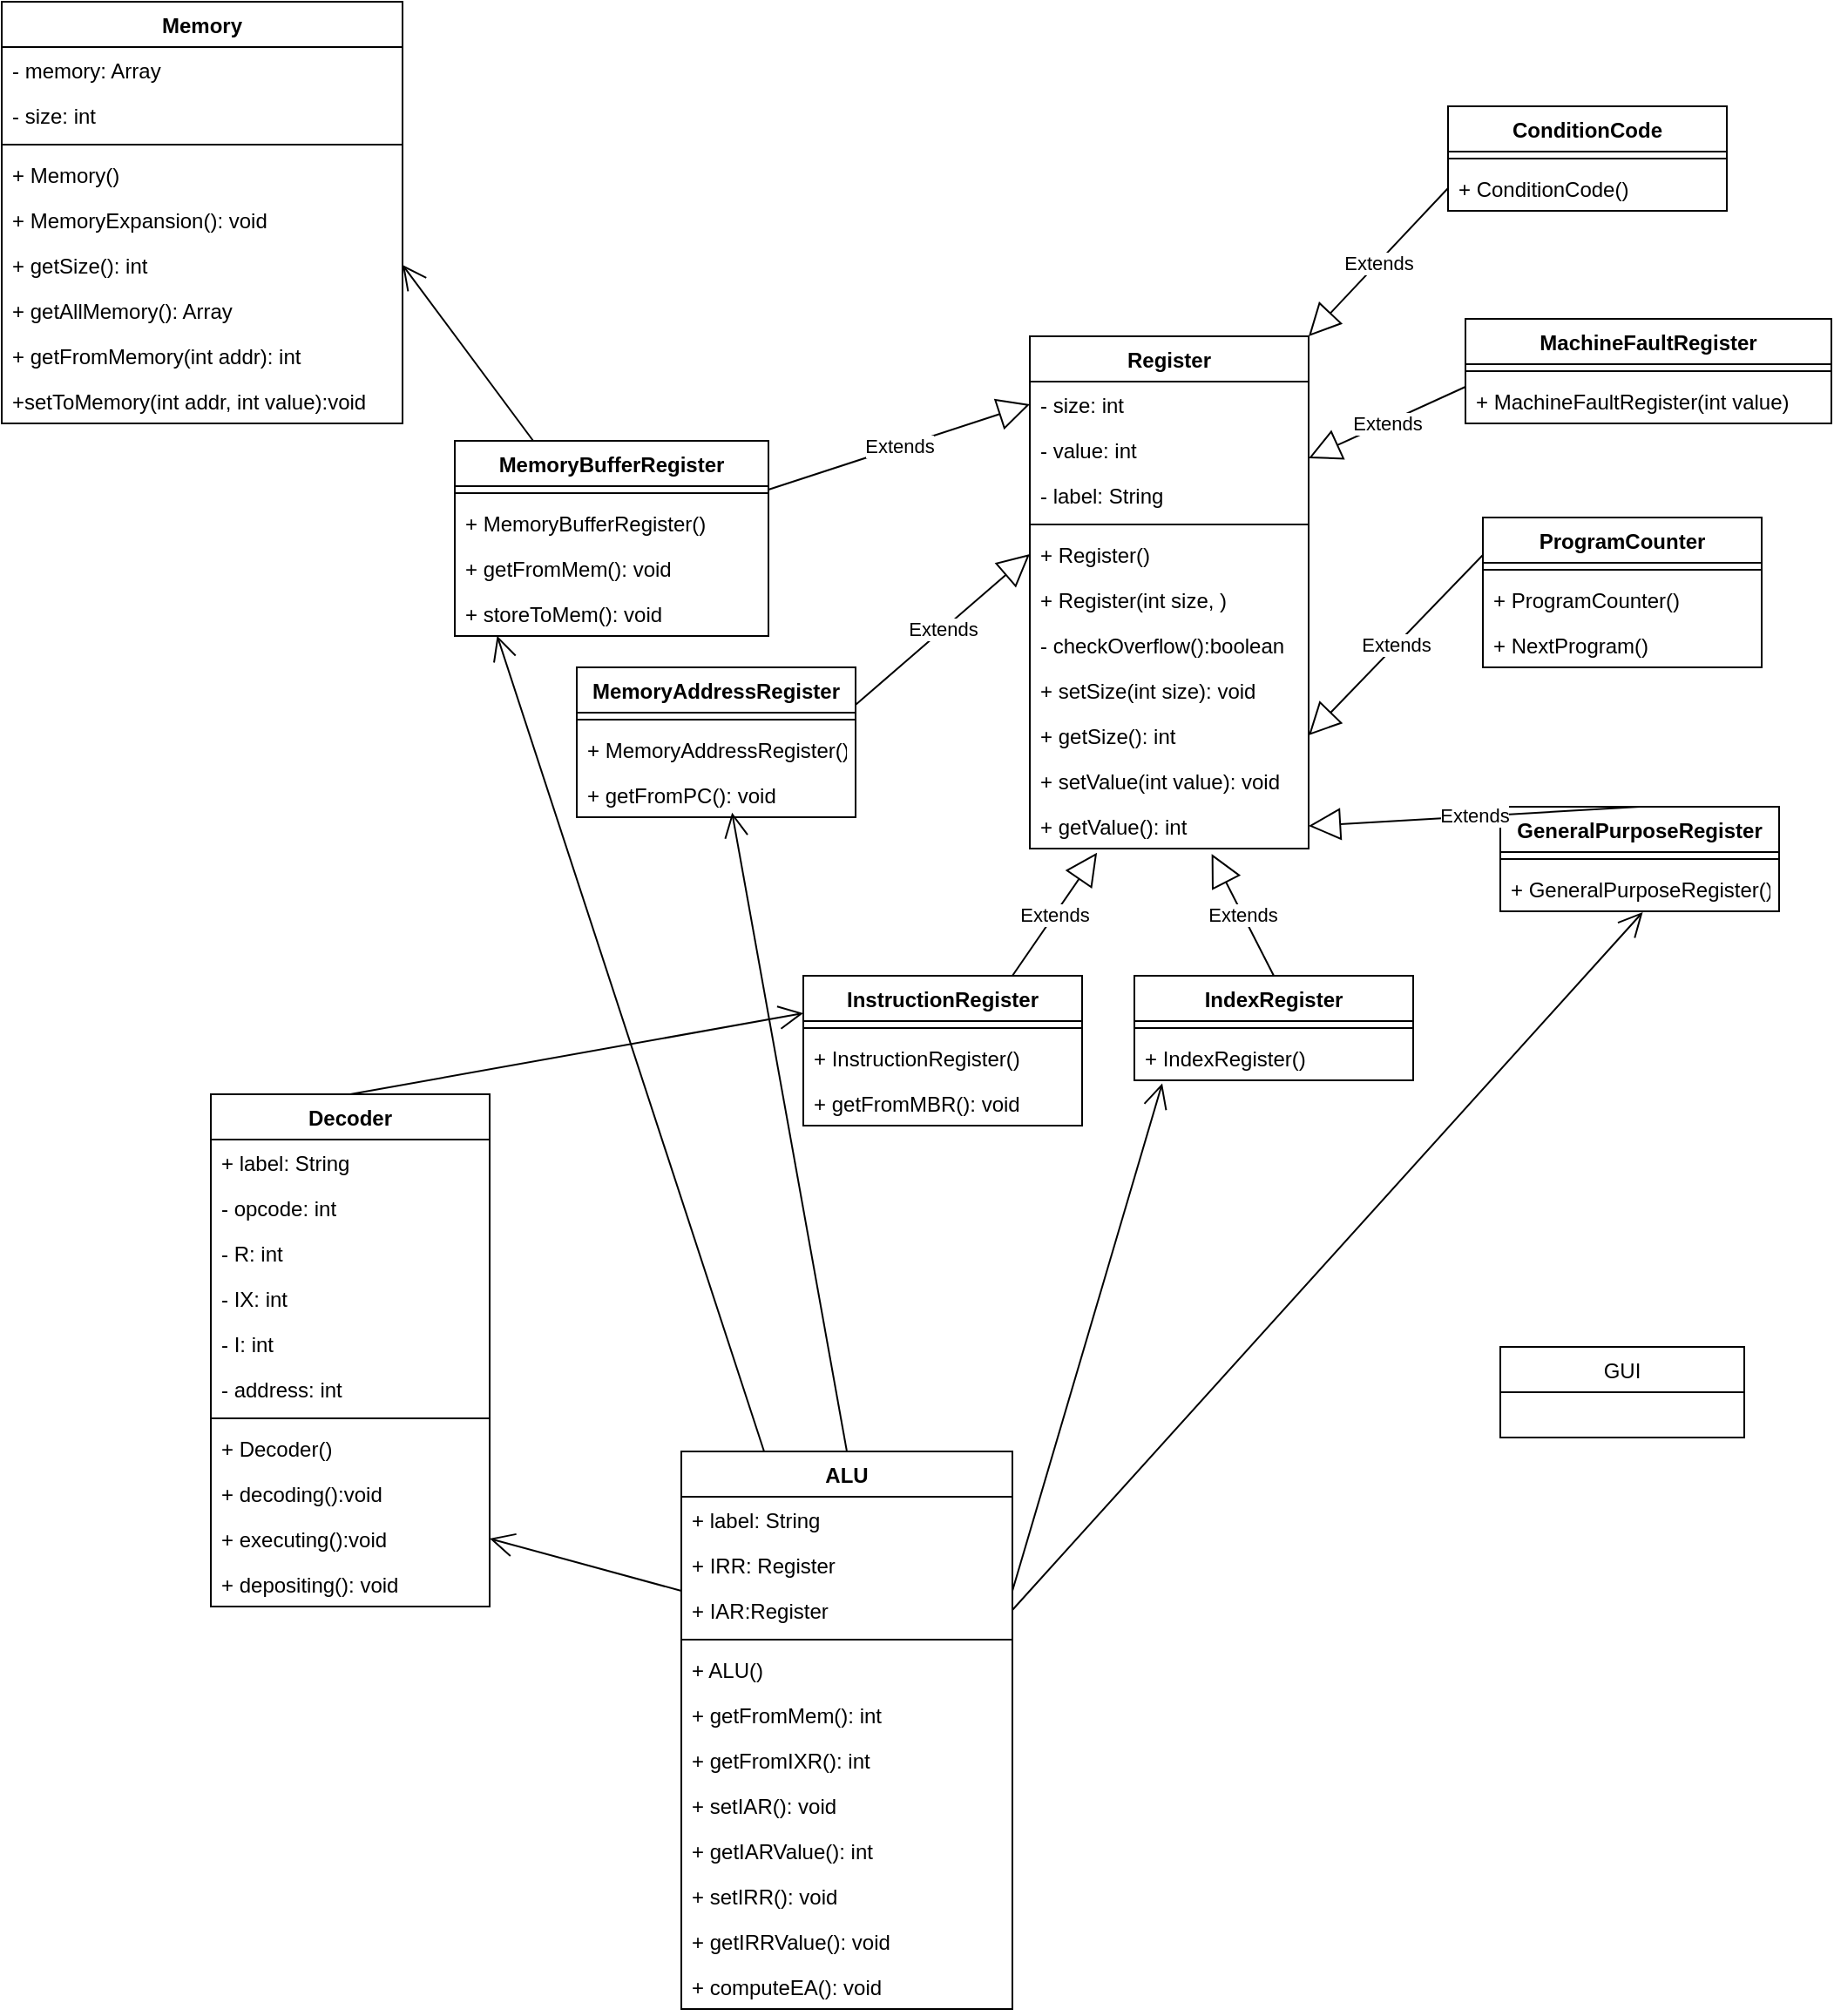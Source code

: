 <mxfile version="15.3.0" type="device"><diagram id="C5RBs43oDa-KdzZeNtuy" name="Page-1"><mxGraphModel dx="1190" dy="1320" grid="1" gridSize="10" guides="1" tooltips="1" connect="1" arrows="1" fold="1" page="1" pageScale="1" pageWidth="291" pageHeight="413" math="0" shadow="0"><root><mxCell id="WIyWlLk6GJQsqaUBKTNV-0"/><mxCell id="WIyWlLk6GJQsqaUBKTNV-1" parent="WIyWlLk6GJQsqaUBKTNV-0"/><mxCell id="odHcgGrt588h17_N40bn-0" value="Register" style="swimlane;fontStyle=1;align=center;verticalAlign=top;childLayout=stackLayout;horizontal=1;startSize=26;horizontalStack=0;resizeParent=1;resizeParentMax=0;resizeLast=0;collapsible=1;marginBottom=0;arcSize=15;" parent="WIyWlLk6GJQsqaUBKTNV-1" vertex="1"><mxGeometry x="610" y="-160" width="160" height="294" as="geometry"/></mxCell><mxCell id="odHcgGrt588h17_N40bn-1" value="- size: int" style="text;strokeColor=none;fillColor=none;align=left;verticalAlign=top;spacingLeft=4;spacingRight=4;overflow=hidden;rotatable=0;points=[[0,0.5],[1,0.5]];portConstraint=eastwest;" parent="odHcgGrt588h17_N40bn-0" vertex="1"><mxGeometry y="26" width="160" height="26" as="geometry"/></mxCell><mxCell id="odHcgGrt588h17_N40bn-53" value="- value: int" style="text;strokeColor=none;fillColor=none;align=left;verticalAlign=top;spacingLeft=4;spacingRight=4;overflow=hidden;rotatable=0;points=[[0,0.5],[1,0.5]];portConstraint=eastwest;" parent="odHcgGrt588h17_N40bn-0" vertex="1"><mxGeometry y="52" width="160" height="26" as="geometry"/></mxCell><mxCell id="iMF03eSfvXFClH6kT6QO-14" value="- label: String" style="text;strokeColor=none;fillColor=none;align=left;verticalAlign=top;spacingLeft=4;spacingRight=4;overflow=hidden;rotatable=0;points=[[0,0.5],[1,0.5]];portConstraint=eastwest;" parent="odHcgGrt588h17_N40bn-0" vertex="1"><mxGeometry y="78" width="160" height="26" as="geometry"/></mxCell><mxCell id="odHcgGrt588h17_N40bn-2" value="" style="line;strokeWidth=1;fillColor=none;align=left;verticalAlign=middle;spacingTop=-1;spacingLeft=3;spacingRight=3;rotatable=0;labelPosition=right;points=[];portConstraint=eastwest;" parent="odHcgGrt588h17_N40bn-0" vertex="1"><mxGeometry y="104" width="160" height="8" as="geometry"/></mxCell><mxCell id="odHcgGrt588h17_N40bn-3" value="+ Register()" style="text;strokeColor=none;fillColor=none;align=left;verticalAlign=top;spacingLeft=4;spacingRight=4;overflow=hidden;rotatable=0;points=[[0,0.5],[1,0.5]];portConstraint=eastwest;" parent="odHcgGrt588h17_N40bn-0" vertex="1"><mxGeometry y="112" width="160" height="26" as="geometry"/></mxCell><mxCell id="iMF03eSfvXFClH6kT6QO-16" value="+ Register(int size, )" style="text;strokeColor=none;fillColor=none;align=left;verticalAlign=top;spacingLeft=4;spacingRight=4;overflow=hidden;rotatable=0;points=[[0,0.5],[1,0.5]];portConstraint=eastwest;" parent="odHcgGrt588h17_N40bn-0" vertex="1"><mxGeometry y="138" width="160" height="26" as="geometry"/></mxCell><mxCell id="iMF03eSfvXFClH6kT6QO-15" value="- checkOverflow():boolean" style="text;strokeColor=none;fillColor=none;align=left;verticalAlign=top;spacingLeft=4;spacingRight=4;overflow=hidden;rotatable=0;points=[[0,0.5],[1,0.5]];portConstraint=eastwest;" parent="odHcgGrt588h17_N40bn-0" vertex="1"><mxGeometry y="164" width="160" height="26" as="geometry"/></mxCell><mxCell id="3Cj8465Zb4Mcgf6gO1at-0" value="+ setSize(int size): void" style="text;strokeColor=none;fillColor=none;align=left;verticalAlign=top;spacingLeft=4;spacingRight=4;overflow=hidden;rotatable=0;points=[[0,0.5],[1,0.5]];portConstraint=eastwest;" vertex="1" parent="odHcgGrt588h17_N40bn-0"><mxGeometry y="190" width="160" height="26" as="geometry"/></mxCell><mxCell id="odHcgGrt588h17_N40bn-54" value="+ getSize(): int" style="text;strokeColor=none;fillColor=none;align=left;verticalAlign=top;spacingLeft=4;spacingRight=4;overflow=hidden;rotatable=0;points=[[0,0.5],[1,0.5]];portConstraint=eastwest;" parent="odHcgGrt588h17_N40bn-0" vertex="1"><mxGeometry y="216" width="160" height="26" as="geometry"/></mxCell><mxCell id="odHcgGrt588h17_N40bn-55" value="+ setValue(int value): void" style="text;strokeColor=none;fillColor=none;align=left;verticalAlign=top;spacingLeft=4;spacingRight=4;overflow=hidden;rotatable=0;points=[[0,0.5],[1,0.5]];portConstraint=eastwest;" parent="odHcgGrt588h17_N40bn-0" vertex="1"><mxGeometry y="242" width="160" height="26" as="geometry"/></mxCell><mxCell id="odHcgGrt588h17_N40bn-63" value="+ getValue(): int" style="text;strokeColor=none;fillColor=none;align=left;verticalAlign=top;spacingLeft=4;spacingRight=4;overflow=hidden;rotatable=0;points=[[0,0.5],[1,0.5]];portConstraint=eastwest;" parent="odHcgGrt588h17_N40bn-0" vertex="1"><mxGeometry y="268" width="160" height="26" as="geometry"/></mxCell><mxCell id="odHcgGrt588h17_N40bn-4" value="Memory" style="swimlane;fontStyle=1;align=center;verticalAlign=top;childLayout=stackLayout;horizontal=1;startSize=26;horizontalStack=0;resizeParent=1;resizeParentMax=0;resizeLast=0;collapsible=1;marginBottom=0;" parent="WIyWlLk6GJQsqaUBKTNV-1" vertex="1"><mxGeometry x="20" y="-352" width="230" height="242" as="geometry"/></mxCell><mxCell id="odHcgGrt588h17_N40bn-5" value="- memory: Array" style="text;strokeColor=none;fillColor=none;align=left;verticalAlign=top;spacingLeft=4;spacingRight=4;overflow=hidden;rotatable=0;points=[[0,0.5],[1,0.5]];portConstraint=eastwest;" parent="odHcgGrt588h17_N40bn-4" vertex="1"><mxGeometry y="26" width="230" height="26" as="geometry"/></mxCell><mxCell id="3Cj8465Zb4Mcgf6gO1at-4" value="- size: int" style="text;strokeColor=none;fillColor=none;align=left;verticalAlign=top;spacingLeft=4;spacingRight=4;overflow=hidden;rotatable=0;points=[[0,0.5],[1,0.5]];portConstraint=eastwest;" vertex="1" parent="odHcgGrt588h17_N40bn-4"><mxGeometry y="52" width="230" height="26" as="geometry"/></mxCell><mxCell id="odHcgGrt588h17_N40bn-6" value="" style="line;strokeWidth=1;fillColor=none;align=left;verticalAlign=middle;spacingTop=-1;spacingLeft=3;spacingRight=3;rotatable=0;labelPosition=right;points=[];portConstraint=eastwest;" parent="odHcgGrt588h17_N40bn-4" vertex="1"><mxGeometry y="78" width="230" height="8" as="geometry"/></mxCell><mxCell id="odHcgGrt588h17_N40bn-7" value="+ Memory()" style="text;strokeColor=none;fillColor=none;align=left;verticalAlign=top;spacingLeft=4;spacingRight=4;overflow=hidden;rotatable=0;points=[[0,0.5],[1,0.5]];portConstraint=eastwest;" parent="odHcgGrt588h17_N40bn-4" vertex="1"><mxGeometry y="86" width="230" height="26" as="geometry"/></mxCell><mxCell id="3Cj8465Zb4Mcgf6gO1at-1" value="+ MemoryExpansion(): void" style="text;strokeColor=none;fillColor=none;align=left;verticalAlign=top;spacingLeft=4;spacingRight=4;overflow=hidden;rotatable=0;points=[[0,0.5],[1,0.5]];portConstraint=eastwest;" vertex="1" parent="odHcgGrt588h17_N40bn-4"><mxGeometry y="112" width="230" height="26" as="geometry"/></mxCell><mxCell id="odHcgGrt588h17_N40bn-98" value="+ getSize(): int" style="text;strokeColor=none;fillColor=none;align=left;verticalAlign=top;spacingLeft=4;spacingRight=4;overflow=hidden;rotatable=0;points=[[0,0.5],[1,0.5]];portConstraint=eastwest;" parent="odHcgGrt588h17_N40bn-4" vertex="1"><mxGeometry y="138" width="230" height="26" as="geometry"/></mxCell><mxCell id="odHcgGrt588h17_N40bn-103" value="+ getAllMemory(): Array" style="text;strokeColor=none;fillColor=none;align=left;verticalAlign=top;spacingLeft=4;spacingRight=4;overflow=hidden;rotatable=0;points=[[0,0.5],[1,0.5]];portConstraint=eastwest;" parent="odHcgGrt588h17_N40bn-4" vertex="1"><mxGeometry y="164" width="230" height="26" as="geometry"/></mxCell><mxCell id="3Cj8465Zb4Mcgf6gO1at-2" value="+ getFromMemory(int addr): int" style="text;strokeColor=none;fillColor=none;align=left;verticalAlign=top;spacingLeft=4;spacingRight=4;overflow=hidden;rotatable=0;points=[[0,0.5],[1,0.5]];portConstraint=eastwest;" vertex="1" parent="odHcgGrt588h17_N40bn-4"><mxGeometry y="190" width="230" height="26" as="geometry"/></mxCell><mxCell id="3Cj8465Zb4Mcgf6gO1at-3" value="+setToMemory(int addr, int value):void&#10;" style="text;strokeColor=none;fillColor=none;align=left;verticalAlign=top;spacingLeft=4;spacingRight=4;overflow=hidden;rotatable=0;points=[[0,0.5],[1,0.5]];portConstraint=eastwest;" vertex="1" parent="odHcgGrt588h17_N40bn-4"><mxGeometry y="216" width="230" height="26" as="geometry"/></mxCell><mxCell id="odHcgGrt588h17_N40bn-8" value="ALU" style="swimlane;fontStyle=1;align=center;verticalAlign=top;childLayout=stackLayout;horizontal=1;startSize=26;horizontalStack=0;resizeParent=1;resizeParentMax=0;resizeLast=0;collapsible=1;marginBottom=0;" parent="WIyWlLk6GJQsqaUBKTNV-1" vertex="1"><mxGeometry x="410" y="480" width="190" height="320" as="geometry"/></mxCell><mxCell id="odHcgGrt588h17_N40bn-9" value="+ label: String" style="text;strokeColor=none;fillColor=none;align=left;verticalAlign=top;spacingLeft=4;spacingRight=4;overflow=hidden;rotatable=0;points=[[0,0.5],[1,0.5]];portConstraint=eastwest;" parent="odHcgGrt588h17_N40bn-8" vertex="1"><mxGeometry y="26" width="190" height="26" as="geometry"/></mxCell><mxCell id="odHcgGrt588h17_N40bn-94" value="+ IRR: Register" style="text;strokeColor=none;fillColor=none;align=left;verticalAlign=top;spacingLeft=4;spacingRight=4;overflow=hidden;rotatable=0;points=[[0,0.5],[1,0.5]];portConstraint=eastwest;" parent="odHcgGrt588h17_N40bn-8" vertex="1"><mxGeometry y="52" width="190" height="26" as="geometry"/></mxCell><mxCell id="odHcgGrt588h17_N40bn-93" value="+ IAR:Register" style="text;strokeColor=none;fillColor=none;align=left;verticalAlign=top;spacingLeft=4;spacingRight=4;overflow=hidden;rotatable=0;points=[[0,0.5],[1,0.5]];portConstraint=eastwest;" parent="odHcgGrt588h17_N40bn-8" vertex="1"><mxGeometry y="78" width="190" height="26" as="geometry"/></mxCell><mxCell id="odHcgGrt588h17_N40bn-10" value="" style="line;strokeWidth=1;fillColor=none;align=left;verticalAlign=middle;spacingTop=-1;spacingLeft=3;spacingRight=3;rotatable=0;labelPosition=right;points=[];portConstraint=eastwest;" parent="odHcgGrt588h17_N40bn-8" vertex="1"><mxGeometry y="104" width="190" height="8" as="geometry"/></mxCell><mxCell id="odHcgGrt588h17_N40bn-11" value="+ ALU()" style="text;strokeColor=none;fillColor=none;align=left;verticalAlign=top;spacingLeft=4;spacingRight=4;overflow=hidden;rotatable=0;points=[[0,0.5],[1,0.5]];portConstraint=eastwest;" parent="odHcgGrt588h17_N40bn-8" vertex="1"><mxGeometry y="112" width="190" height="26" as="geometry"/></mxCell><mxCell id="odHcgGrt588h17_N40bn-96" value="+ getFromMem(): int" style="text;strokeColor=none;fillColor=none;align=left;verticalAlign=top;spacingLeft=4;spacingRight=4;overflow=hidden;rotatable=0;points=[[0,0.5],[1,0.5]];portConstraint=eastwest;" parent="odHcgGrt588h17_N40bn-8" vertex="1"><mxGeometry y="138" width="190" height="26" as="geometry"/></mxCell><mxCell id="odHcgGrt588h17_N40bn-90" value="+ getFromIXR(): int" style="text;strokeColor=none;fillColor=none;align=left;verticalAlign=top;spacingLeft=4;spacingRight=4;overflow=hidden;rotatable=0;points=[[0,0.5],[1,0.5]];portConstraint=eastwest;" parent="odHcgGrt588h17_N40bn-8" vertex="1"><mxGeometry y="164" width="190" height="26" as="geometry"/></mxCell><mxCell id="3Cj8465Zb4Mcgf6gO1at-11" value="+ setIAR(): void" style="text;strokeColor=none;fillColor=none;align=left;verticalAlign=top;spacingLeft=4;spacingRight=4;overflow=hidden;rotatable=0;points=[[0,0.5],[1,0.5]];portConstraint=eastwest;" vertex="1" parent="odHcgGrt588h17_N40bn-8"><mxGeometry y="190" width="190" height="26" as="geometry"/></mxCell><mxCell id="3Cj8465Zb4Mcgf6gO1at-12" value="+ getIARValue(): int" style="text;strokeColor=none;fillColor=none;align=left;verticalAlign=top;spacingLeft=4;spacingRight=4;overflow=hidden;rotatable=0;points=[[0,0.5],[1,0.5]];portConstraint=eastwest;" vertex="1" parent="odHcgGrt588h17_N40bn-8"><mxGeometry y="216" width="190" height="26" as="geometry"/></mxCell><mxCell id="3Cj8465Zb4Mcgf6gO1at-13" value="+ setIRR(): void" style="text;strokeColor=none;fillColor=none;align=left;verticalAlign=top;spacingLeft=4;spacingRight=4;overflow=hidden;rotatable=0;points=[[0,0.5],[1,0.5]];portConstraint=eastwest;" vertex="1" parent="odHcgGrt588h17_N40bn-8"><mxGeometry y="242" width="190" height="26" as="geometry"/></mxCell><mxCell id="3Cj8465Zb4Mcgf6gO1at-14" value="+ getIRRValue(): void" style="text;strokeColor=none;fillColor=none;align=left;verticalAlign=top;spacingLeft=4;spacingRight=4;overflow=hidden;rotatable=0;points=[[0,0.5],[1,0.5]];portConstraint=eastwest;" vertex="1" parent="odHcgGrt588h17_N40bn-8"><mxGeometry y="268" width="190" height="26" as="geometry"/></mxCell><mxCell id="3Cj8465Zb4Mcgf6gO1at-15" value="+ computeEA(): void" style="text;strokeColor=none;fillColor=none;align=left;verticalAlign=top;spacingLeft=4;spacingRight=4;overflow=hidden;rotatable=0;points=[[0,0.5],[1,0.5]];portConstraint=eastwest;" vertex="1" parent="odHcgGrt588h17_N40bn-8"><mxGeometry y="294" width="190" height="26" as="geometry"/></mxCell><mxCell id="odHcgGrt588h17_N40bn-16" value="GUI" style="swimlane;fontStyle=0;childLayout=stackLayout;horizontal=1;startSize=26;fillColor=none;horizontalStack=0;resizeParent=1;resizeParentMax=0;resizeLast=0;collapsible=1;marginBottom=0;" parent="WIyWlLk6GJQsqaUBKTNV-1" vertex="1"><mxGeometry x="880" y="420" width="140" height="52" as="geometry"/></mxCell><mxCell id="odHcgGrt588h17_N40bn-24" value="MemoryAddressRegister" style="swimlane;fontStyle=1;align=center;verticalAlign=top;childLayout=stackLayout;horizontal=1;startSize=26;horizontalStack=0;resizeParent=1;resizeParentMax=0;resizeLast=0;collapsible=1;marginBottom=0;" parent="WIyWlLk6GJQsqaUBKTNV-1" vertex="1"><mxGeometry x="350" y="30" width="160" height="86" as="geometry"/></mxCell><mxCell id="odHcgGrt588h17_N40bn-26" value="" style="line;strokeWidth=1;fillColor=none;align=left;verticalAlign=middle;spacingTop=-1;spacingLeft=3;spacingRight=3;rotatable=0;labelPosition=right;points=[];portConstraint=eastwest;" parent="odHcgGrt588h17_N40bn-24" vertex="1"><mxGeometry y="26" width="160" height="8" as="geometry"/></mxCell><mxCell id="odHcgGrt588h17_N40bn-82" value="+ MemoryAddressRegister()" style="text;strokeColor=none;fillColor=none;align=left;verticalAlign=top;spacingLeft=4;spacingRight=4;overflow=hidden;rotatable=0;points=[[0,0.5],[1,0.5]];portConstraint=eastwest;" parent="odHcgGrt588h17_N40bn-24" vertex="1"><mxGeometry y="34" width="160" height="26" as="geometry"/></mxCell><mxCell id="iMF03eSfvXFClH6kT6QO-11" value="+ getFromPC(): void" style="text;strokeColor=none;fillColor=none;align=left;verticalAlign=top;spacingLeft=4;spacingRight=4;overflow=hidden;rotatable=0;points=[[0,0.5],[1,0.5]];portConstraint=eastwest;" parent="odHcgGrt588h17_N40bn-24" vertex="1"><mxGeometry y="60" width="160" height="26" as="geometry"/></mxCell><mxCell id="odHcgGrt588h17_N40bn-28" value="MemoryBufferRegister" style="swimlane;fontStyle=1;align=center;verticalAlign=top;childLayout=stackLayout;horizontal=1;startSize=26;horizontalStack=0;resizeParent=1;resizeParentMax=0;resizeLast=0;collapsible=1;marginBottom=0;" parent="WIyWlLk6GJQsqaUBKTNV-1" vertex="1"><mxGeometry x="280" y="-100" width="180" height="112" as="geometry"/></mxCell><mxCell id="odHcgGrt588h17_N40bn-30" value="" style="line;strokeWidth=1;fillColor=none;align=left;verticalAlign=middle;spacingTop=-1;spacingLeft=3;spacingRight=3;rotatable=0;labelPosition=right;points=[];portConstraint=eastwest;" parent="odHcgGrt588h17_N40bn-28" vertex="1"><mxGeometry y="26" width="180" height="8" as="geometry"/></mxCell><mxCell id="odHcgGrt588h17_N40bn-83" value="+ MemoryBufferRegister()" style="text;strokeColor=none;fillColor=none;align=left;verticalAlign=top;spacingLeft=4;spacingRight=4;overflow=hidden;rotatable=0;points=[[0,0.5],[1,0.5]];portConstraint=eastwest;" parent="odHcgGrt588h17_N40bn-28" vertex="1"><mxGeometry y="34" width="180" height="26" as="geometry"/></mxCell><mxCell id="iMF03eSfvXFClH6kT6QO-12" value="+ getFromMem(): void" style="text;strokeColor=none;fillColor=none;align=left;verticalAlign=top;spacingLeft=4;spacingRight=4;overflow=hidden;rotatable=0;points=[[0,0.5],[1,0.5]];portConstraint=eastwest;" parent="odHcgGrt588h17_N40bn-28" vertex="1"><mxGeometry y="60" width="180" height="26" as="geometry"/></mxCell><mxCell id="iMF03eSfvXFClH6kT6QO-13" value="+ storeToMem(): void" style="text;strokeColor=none;fillColor=none;align=left;verticalAlign=top;spacingLeft=4;spacingRight=4;overflow=hidden;rotatable=0;points=[[0,0.5],[1,0.5]];portConstraint=eastwest;" parent="odHcgGrt588h17_N40bn-28" vertex="1"><mxGeometry y="86" width="180" height="26" as="geometry"/></mxCell><mxCell id="odHcgGrt588h17_N40bn-32" value="InstructionRegister" style="swimlane;fontStyle=1;align=center;verticalAlign=top;childLayout=stackLayout;horizontal=1;startSize=26;horizontalStack=0;resizeParent=1;resizeParentMax=0;resizeLast=0;collapsible=1;marginBottom=0;" parent="WIyWlLk6GJQsqaUBKTNV-1" vertex="1"><mxGeometry x="480" y="207" width="160" height="86" as="geometry"/></mxCell><mxCell id="odHcgGrt588h17_N40bn-34" value="" style="line;strokeWidth=1;fillColor=none;align=left;verticalAlign=middle;spacingTop=-1;spacingLeft=3;spacingRight=3;rotatable=0;labelPosition=right;points=[];portConstraint=eastwest;" parent="odHcgGrt588h17_N40bn-32" vertex="1"><mxGeometry y="26" width="160" height="8" as="geometry"/></mxCell><mxCell id="odHcgGrt588h17_N40bn-84" value="+ InstructionRegister()" style="text;strokeColor=none;fillColor=none;align=left;verticalAlign=top;spacingLeft=4;spacingRight=4;overflow=hidden;rotatable=0;points=[[0,0.5],[1,0.5]];portConstraint=eastwest;" parent="odHcgGrt588h17_N40bn-32" vertex="1"><mxGeometry y="34" width="160" height="26" as="geometry"/></mxCell><mxCell id="iMF03eSfvXFClH6kT6QO-10" value="+ getFromMBR(): void" style="text;strokeColor=none;fillColor=none;align=left;verticalAlign=top;spacingLeft=4;spacingRight=4;overflow=hidden;rotatable=0;points=[[0,0.5],[1,0.5]];portConstraint=eastwest;" parent="odHcgGrt588h17_N40bn-32" vertex="1"><mxGeometry y="60" width="160" height="26" as="geometry"/></mxCell><mxCell id="odHcgGrt588h17_N40bn-36" value="GeneralPurposeRegister" style="swimlane;fontStyle=1;align=center;verticalAlign=top;childLayout=stackLayout;horizontal=1;startSize=26;horizontalStack=0;resizeParent=1;resizeParentMax=0;resizeLast=0;collapsible=1;marginBottom=0;" parent="WIyWlLk6GJQsqaUBKTNV-1" vertex="1"><mxGeometry x="880" y="110" width="160" height="60" as="geometry"/></mxCell><mxCell id="odHcgGrt588h17_N40bn-38" value="" style="line;strokeWidth=1;fillColor=none;align=left;verticalAlign=middle;spacingTop=-1;spacingLeft=3;spacingRight=3;rotatable=0;labelPosition=right;points=[];portConstraint=eastwest;" parent="odHcgGrt588h17_N40bn-36" vertex="1"><mxGeometry y="26" width="160" height="8" as="geometry"/></mxCell><mxCell id="iMF03eSfvXFClH6kT6QO-8" value="+ GeneralPurposeRegister()" style="text;strokeColor=none;fillColor=none;align=left;verticalAlign=top;spacingLeft=4;spacingRight=4;overflow=hidden;rotatable=0;points=[[0,0.5],[1,0.5]];portConstraint=eastwest;" parent="odHcgGrt588h17_N40bn-36" vertex="1"><mxGeometry y="34" width="160" height="26" as="geometry"/></mxCell><mxCell id="odHcgGrt588h17_N40bn-40" value="IndexRegister" style="swimlane;fontStyle=1;align=center;verticalAlign=top;childLayout=stackLayout;horizontal=1;startSize=26;horizontalStack=0;resizeParent=1;resizeParentMax=0;resizeLast=0;collapsible=1;marginBottom=0;" parent="WIyWlLk6GJQsqaUBKTNV-1" vertex="1"><mxGeometry x="670" y="207" width="160" height="60" as="geometry"/></mxCell><mxCell id="odHcgGrt588h17_N40bn-42" value="" style="line;strokeWidth=1;fillColor=none;align=left;verticalAlign=middle;spacingTop=-1;spacingLeft=3;spacingRight=3;rotatable=0;labelPosition=right;points=[];portConstraint=eastwest;" parent="odHcgGrt588h17_N40bn-40" vertex="1"><mxGeometry y="26" width="160" height="8" as="geometry"/></mxCell><mxCell id="iMF03eSfvXFClH6kT6QO-9" value="+ IndexRegister()" style="text;strokeColor=none;fillColor=none;align=left;verticalAlign=top;spacingLeft=4;spacingRight=4;overflow=hidden;rotatable=0;points=[[0,0.5],[1,0.5]];portConstraint=eastwest;" parent="odHcgGrt588h17_N40bn-40" vertex="1"><mxGeometry y="34" width="160" height="26" as="geometry"/></mxCell><mxCell id="odHcgGrt588h17_N40bn-44" value="ProgramCounter" style="swimlane;fontStyle=1;align=center;verticalAlign=top;childLayout=stackLayout;horizontal=1;startSize=26;horizontalStack=0;resizeParent=1;resizeParentMax=0;resizeLast=0;collapsible=1;marginBottom=0;" parent="WIyWlLk6GJQsqaUBKTNV-1" vertex="1"><mxGeometry x="870" y="-56" width="160" height="86" as="geometry"/></mxCell><mxCell id="odHcgGrt588h17_N40bn-46" value="" style="line;strokeWidth=1;fillColor=none;align=left;verticalAlign=middle;spacingTop=-1;spacingLeft=3;spacingRight=3;rotatable=0;labelPosition=right;points=[];portConstraint=eastwest;" parent="odHcgGrt588h17_N40bn-44" vertex="1"><mxGeometry y="26" width="160" height="8" as="geometry"/></mxCell><mxCell id="odHcgGrt588h17_N40bn-77" value="+ ProgramCounter()" style="text;strokeColor=none;fillColor=none;align=left;verticalAlign=top;spacingLeft=4;spacingRight=4;overflow=hidden;rotatable=0;points=[[0,0.5],[1,0.5]];portConstraint=eastwest;" parent="odHcgGrt588h17_N40bn-44" vertex="1"><mxGeometry y="34" width="160" height="26" as="geometry"/></mxCell><mxCell id="iMF03eSfvXFClH6kT6QO-7" value="+ NextProgram()" style="text;strokeColor=none;fillColor=none;align=left;verticalAlign=top;spacingLeft=4;spacingRight=4;overflow=hidden;rotatable=0;points=[[0,0.5],[1,0.5]];portConstraint=eastwest;" parent="odHcgGrt588h17_N40bn-44" vertex="1"><mxGeometry y="60" width="160" height="26" as="geometry"/></mxCell><mxCell id="odHcgGrt588h17_N40bn-48" value="MachineFaultRegister" style="swimlane;fontStyle=1;align=center;verticalAlign=top;childLayout=stackLayout;horizontal=1;startSize=26;horizontalStack=0;resizeParent=1;resizeParentMax=0;resizeLast=0;collapsible=1;marginBottom=0;" parent="WIyWlLk6GJQsqaUBKTNV-1" vertex="1"><mxGeometry x="860" y="-170" width="210" height="60" as="geometry"/></mxCell><mxCell id="odHcgGrt588h17_N40bn-50" value="" style="line;strokeWidth=1;fillColor=none;align=left;verticalAlign=middle;spacingTop=-1;spacingLeft=3;spacingRight=3;rotatable=0;labelPosition=right;points=[];portConstraint=eastwest;" parent="odHcgGrt588h17_N40bn-48" vertex="1"><mxGeometry y="26" width="210" height="8" as="geometry"/></mxCell><mxCell id="iMF03eSfvXFClH6kT6QO-6" value="+ MachineFaultRegister(int value)" style="text;strokeColor=none;fillColor=none;align=left;verticalAlign=top;spacingLeft=4;spacingRight=4;overflow=hidden;rotatable=0;points=[[0,0.5],[1,0.5]];portConstraint=eastwest;" parent="odHcgGrt588h17_N40bn-48" vertex="1"><mxGeometry y="34" width="210" height="26" as="geometry"/></mxCell><mxCell id="odHcgGrt588h17_N40bn-66" value="Extends" style="endArrow=block;endSize=16;endFill=0;html=1;entryX=0;entryY=0.5;entryDx=0;entryDy=0;exitX=1;exitY=0.25;exitDx=0;exitDy=0;" parent="WIyWlLk6GJQsqaUBKTNV-1" source="odHcgGrt588h17_N40bn-24" target="odHcgGrt588h17_N40bn-3" edge="1"><mxGeometry width="160" relative="1" as="geometry"><mxPoint x="790" y="188" as="sourcePoint"/><mxPoint x="950" y="188" as="targetPoint"/></mxGeometry></mxCell><mxCell id="odHcgGrt588h17_N40bn-68" value="Extends" style="endArrow=block;endSize=16;endFill=0;html=1;exitX=1;exitY=0.25;exitDx=0;exitDy=0;entryX=0;entryY=0.5;entryDx=0;entryDy=0;" parent="WIyWlLk6GJQsqaUBKTNV-1" target="odHcgGrt588h17_N40bn-1" edge="1" source="odHcgGrt588h17_N40bn-28"><mxGeometry width="160" relative="1" as="geometry"><mxPoint x="440" y="-61" as="sourcePoint"/><mxPoint x="950" y="188" as="targetPoint"/></mxGeometry></mxCell><mxCell id="odHcgGrt588h17_N40bn-69" value="Extends" style="endArrow=block;endSize=16;endFill=0;html=1;exitX=0.75;exitY=0;exitDx=0;exitDy=0;entryX=0.241;entryY=1.092;entryDx=0;entryDy=0;entryPerimeter=0;" parent="WIyWlLk6GJQsqaUBKTNV-1" source="odHcgGrt588h17_N40bn-32" target="odHcgGrt588h17_N40bn-63" edge="1"><mxGeometry width="160" relative="1" as="geometry"><mxPoint x="570" y="187" as="sourcePoint"/><mxPoint x="720" y="30" as="targetPoint"/></mxGeometry></mxCell><mxCell id="odHcgGrt588h17_N40bn-70" value="Extends" style="endArrow=block;endSize=16;endFill=0;html=1;exitX=0;exitY=0.25;exitDx=0;exitDy=0;entryX=1;entryY=0.5;entryDx=0;entryDy=0;" parent="WIyWlLk6GJQsqaUBKTNV-1" source="odHcgGrt588h17_N40bn-44" target="odHcgGrt588h17_N40bn-54" edge="1"><mxGeometry width="160" relative="1" as="geometry"><mxPoint x="790" y="188" as="sourcePoint"/><mxPoint x="670" y="28" as="targetPoint"/></mxGeometry></mxCell><mxCell id="odHcgGrt588h17_N40bn-71" value="Extends" style="endArrow=block;endSize=16;endFill=0;html=1;entryX=1;entryY=0.692;entryDx=0;entryDy=0;exitX=0;exitY=0.5;exitDx=0;exitDy=0;entryPerimeter=0;" parent="WIyWlLk6GJQsqaUBKTNV-1" target="odHcgGrt588h17_N40bn-53" edge="1"><mxGeometry width="160" relative="1" as="geometry"><mxPoint x="860" y="-131" as="sourcePoint"/><mxPoint x="950" y="178" as="targetPoint"/></mxGeometry></mxCell><mxCell id="odHcgGrt588h17_N40bn-73" value="Extends" style="endArrow=block;endSize=16;endFill=0;html=1;exitX=0.5;exitY=0;exitDx=0;exitDy=0;entryX=0.652;entryY=1.118;entryDx=0;entryDy=0;entryPerimeter=0;" parent="WIyWlLk6GJQsqaUBKTNV-1" source="odHcgGrt588h17_N40bn-40" edge="1" target="odHcgGrt588h17_N40bn-63"><mxGeometry width="160" relative="1" as="geometry"><mxPoint x="790" y="178" as="sourcePoint"/><mxPoint x="720" y="110" as="targetPoint"/></mxGeometry></mxCell><mxCell id="odHcgGrt588h17_N40bn-74" value="Extends" style="endArrow=block;endSize=16;endFill=0;html=1;exitX=0.5;exitY=0;exitDx=0;exitDy=0;entryX=1;entryY=0.5;entryDx=0;entryDy=0;" parent="WIyWlLk6GJQsqaUBKTNV-1" source="odHcgGrt588h17_N40bn-36" target="odHcgGrt588h17_N40bn-63" edge="1"><mxGeometry width="160" relative="1" as="geometry"><mxPoint x="790" y="178" as="sourcePoint"/><mxPoint x="950" y="178" as="targetPoint"/></mxGeometry></mxCell><mxCell id="odHcgGrt588h17_N40bn-85" value="Decoder" style="swimlane;fontStyle=1;align=center;verticalAlign=top;childLayout=stackLayout;horizontal=1;startSize=26;horizontalStack=0;resizeParent=1;resizeParentMax=0;resizeLast=0;collapsible=1;marginBottom=0;" parent="WIyWlLk6GJQsqaUBKTNV-1" vertex="1"><mxGeometry x="140" y="275" width="160" height="294" as="geometry"/></mxCell><mxCell id="odHcgGrt588h17_N40bn-86" value="+ label: String" style="text;strokeColor=none;fillColor=none;align=left;verticalAlign=top;spacingLeft=4;spacingRight=4;overflow=hidden;rotatable=0;points=[[0,0.5],[1,0.5]];portConstraint=eastwest;" parent="odHcgGrt588h17_N40bn-85" vertex="1"><mxGeometry y="26" width="160" height="26" as="geometry"/></mxCell><mxCell id="3Cj8465Zb4Mcgf6gO1at-5" value="- opcode: int" style="text;strokeColor=none;fillColor=none;align=left;verticalAlign=top;spacingLeft=4;spacingRight=4;overflow=hidden;rotatable=0;points=[[0,0.5],[1,0.5]];portConstraint=eastwest;" vertex="1" parent="odHcgGrt588h17_N40bn-85"><mxGeometry y="52" width="160" height="26" as="geometry"/></mxCell><mxCell id="3Cj8465Zb4Mcgf6gO1at-6" value="- R: int" style="text;strokeColor=none;fillColor=none;align=left;verticalAlign=top;spacingLeft=4;spacingRight=4;overflow=hidden;rotatable=0;points=[[0,0.5],[1,0.5]];portConstraint=eastwest;" vertex="1" parent="odHcgGrt588h17_N40bn-85"><mxGeometry y="78" width="160" height="26" as="geometry"/></mxCell><mxCell id="3Cj8465Zb4Mcgf6gO1at-7" value="- IX: int" style="text;strokeColor=none;fillColor=none;align=left;verticalAlign=top;spacingLeft=4;spacingRight=4;overflow=hidden;rotatable=0;points=[[0,0.5],[1,0.5]];portConstraint=eastwest;" vertex="1" parent="odHcgGrt588h17_N40bn-85"><mxGeometry y="104" width="160" height="26" as="geometry"/></mxCell><mxCell id="3Cj8465Zb4Mcgf6gO1at-8" value="- I: int" style="text;strokeColor=none;fillColor=none;align=left;verticalAlign=top;spacingLeft=4;spacingRight=4;overflow=hidden;rotatable=0;points=[[0,0.5],[1,0.5]];portConstraint=eastwest;" vertex="1" parent="odHcgGrt588h17_N40bn-85"><mxGeometry y="130" width="160" height="26" as="geometry"/></mxCell><mxCell id="3Cj8465Zb4Mcgf6gO1at-9" value="- address: int" style="text;strokeColor=none;fillColor=none;align=left;verticalAlign=top;spacingLeft=4;spacingRight=4;overflow=hidden;rotatable=0;points=[[0,0.5],[1,0.5]];portConstraint=eastwest;" vertex="1" parent="odHcgGrt588h17_N40bn-85"><mxGeometry y="156" width="160" height="26" as="geometry"/></mxCell><mxCell id="odHcgGrt588h17_N40bn-87" value="" style="line;strokeWidth=1;fillColor=none;align=left;verticalAlign=middle;spacingTop=-1;spacingLeft=3;spacingRight=3;rotatable=0;labelPosition=right;points=[];portConstraint=eastwest;" parent="odHcgGrt588h17_N40bn-85" vertex="1"><mxGeometry y="182" width="160" height="8" as="geometry"/></mxCell><mxCell id="odHcgGrt588h17_N40bn-88" value="+ Decoder()" style="text;strokeColor=none;fillColor=none;align=left;verticalAlign=top;spacingLeft=4;spacingRight=4;overflow=hidden;rotatable=0;points=[[0,0.5],[1,0.5]];portConstraint=eastwest;" parent="odHcgGrt588h17_N40bn-85" vertex="1"><mxGeometry y="190" width="160" height="26" as="geometry"/></mxCell><mxCell id="odHcgGrt588h17_N40bn-89" value="+ decoding():void" style="text;strokeColor=none;fillColor=none;align=left;verticalAlign=top;spacingLeft=4;spacingRight=4;overflow=hidden;rotatable=0;points=[[0,0.5],[1,0.5]];portConstraint=eastwest;" parent="odHcgGrt588h17_N40bn-85" vertex="1"><mxGeometry y="216" width="160" height="26" as="geometry"/></mxCell><mxCell id="odHcgGrt588h17_N40bn-95" value="+ executing():void" style="text;strokeColor=none;fillColor=none;align=left;verticalAlign=top;spacingLeft=4;spacingRight=4;overflow=hidden;rotatable=0;points=[[0,0.5],[1,0.5]];portConstraint=eastwest;" parent="odHcgGrt588h17_N40bn-85" vertex="1"><mxGeometry y="242" width="160" height="26" as="geometry"/></mxCell><mxCell id="3Cj8465Zb4Mcgf6gO1at-10" value="+ depositing(): void" style="text;strokeColor=none;fillColor=none;align=left;verticalAlign=top;spacingLeft=4;spacingRight=4;overflow=hidden;rotatable=0;points=[[0,0.5],[1,0.5]];portConstraint=eastwest;" vertex="1" parent="odHcgGrt588h17_N40bn-85"><mxGeometry y="268" width="160" height="26" as="geometry"/></mxCell><mxCell id="odHcgGrt588h17_N40bn-102" value="" style="endArrow=open;endFill=1;endSize=12;html=1;exitX=0.25;exitY=0;exitDx=0;exitDy=0;entryX=1;entryY=0.5;entryDx=0;entryDy=0;" parent="WIyWlLk6GJQsqaUBKTNV-1" target="odHcgGrt588h17_N40bn-98" edge="1" source="odHcgGrt588h17_N40bn-28"><mxGeometry width="160" relative="1" as="geometry"><mxPoint x="280" y="-61" as="sourcePoint"/><mxPoint x="750" y="180" as="targetPoint"/></mxGeometry></mxCell><mxCell id="odHcgGrt588h17_N40bn-104" value="" style="endArrow=open;endFill=1;endSize=12;html=1;exitX=0.5;exitY=0;exitDx=0;exitDy=0;entryX=0;entryY=0.25;entryDx=0;entryDy=0;" parent="WIyWlLk6GJQsqaUBKTNV-1" source="odHcgGrt588h17_N40bn-85" target="odHcgGrt588h17_N40bn-32" edge="1"><mxGeometry width="160" relative="1" as="geometry"><mxPoint x="520" y="160" as="sourcePoint"/><mxPoint x="410" y="230" as="targetPoint"/></mxGeometry></mxCell><mxCell id="odHcgGrt588h17_N40bn-105" value="" style="endArrow=open;endFill=1;endSize=12;html=1;exitX=0;exitY=0.25;exitDx=0;exitDy=0;entryX=1;entryY=0.5;entryDx=0;entryDy=0;" parent="WIyWlLk6GJQsqaUBKTNV-1" source="odHcgGrt588h17_N40bn-8" target="odHcgGrt588h17_N40bn-95" edge="1"><mxGeometry width="160" relative="1" as="geometry"><mxPoint x="520" y="440" as="sourcePoint"/><mxPoint x="680" y="440" as="targetPoint"/></mxGeometry></mxCell><mxCell id="odHcgGrt588h17_N40bn-106" value="" style="endArrow=open;endFill=1;endSize=12;html=1;exitX=1;exitY=0.25;exitDx=0;exitDy=0;entryX=0.1;entryY=1.068;entryDx=0;entryDy=0;entryPerimeter=0;" parent="WIyWlLk6GJQsqaUBKTNV-1" source="odHcgGrt588h17_N40bn-8" target="iMF03eSfvXFClH6kT6QO-9" edge="1"><mxGeometry width="160" relative="1" as="geometry"><mxPoint x="520" y="440" as="sourcePoint"/><mxPoint x="661.28" y="219.14" as="targetPoint"/></mxGeometry></mxCell><mxCell id="odHcgGrt588h17_N40bn-107" value="" style="endArrow=open;endFill=1;endSize=12;html=1;exitX=1;exitY=0.5;exitDx=0;exitDy=0;entryX=0.511;entryY=1.018;entryDx=0;entryDy=0;entryPerimeter=0;" parent="WIyWlLk6GJQsqaUBKTNV-1" source="odHcgGrt588h17_N40bn-93" target="iMF03eSfvXFClH6kT6QO-8" edge="1"><mxGeometry width="160" relative="1" as="geometry"><mxPoint x="520" y="440" as="sourcePoint"/><mxPoint x="680" y="440" as="targetPoint"/></mxGeometry></mxCell><mxCell id="odHcgGrt588h17_N40bn-108" value="" style="endArrow=open;endFill=1;endSize=12;html=1;exitX=0.25;exitY=0;exitDx=0;exitDy=0;entryX=0.135;entryY=0.993;entryDx=0;entryDy=0;entryPerimeter=0;" parent="WIyWlLk6GJQsqaUBKTNV-1" source="odHcgGrt588h17_N40bn-8" target="iMF03eSfvXFClH6kT6QO-13" edge="1"><mxGeometry width="160" relative="1" as="geometry"><mxPoint x="520" y="300" as="sourcePoint"/><mxPoint x="680" y="300" as="targetPoint"/></mxGeometry></mxCell><mxCell id="odHcgGrt588h17_N40bn-110" value="" style="endArrow=open;endFill=1;endSize=12;html=1;exitX=0.5;exitY=0;exitDx=0;exitDy=0;entryX=0.557;entryY=0.898;entryDx=0;entryDy=0;entryPerimeter=0;" parent="WIyWlLk6GJQsqaUBKTNV-1" source="odHcgGrt588h17_N40bn-8" edge="1" target="iMF03eSfvXFClH6kT6QO-11"><mxGeometry width="160" relative="1" as="geometry"><mxPoint x="520" y="20" as="sourcePoint"/><mxPoint x="367.6" y="117.716" as="targetPoint"/></mxGeometry></mxCell><mxCell id="iMF03eSfvXFClH6kT6QO-0" value="ConditionCode" style="swimlane;fontStyle=1;align=center;verticalAlign=top;childLayout=stackLayout;horizontal=1;startSize=26;horizontalStack=0;resizeParent=1;resizeParentMax=0;resizeLast=0;collapsible=1;marginBottom=0;" parent="WIyWlLk6GJQsqaUBKTNV-1" vertex="1"><mxGeometry x="850" y="-292" width="160" height="60" as="geometry"/></mxCell><mxCell id="iMF03eSfvXFClH6kT6QO-3" value="" style="line;strokeWidth=1;fillColor=none;align=left;verticalAlign=middle;spacingTop=-1;spacingLeft=3;spacingRight=3;rotatable=0;labelPosition=right;points=[];portConstraint=eastwest;" parent="iMF03eSfvXFClH6kT6QO-0" vertex="1"><mxGeometry y="26" width="160" height="8" as="geometry"/></mxCell><mxCell id="iMF03eSfvXFClH6kT6QO-4" value="+ ConditionCode()" style="text;strokeColor=none;fillColor=none;align=left;verticalAlign=top;spacingLeft=4;spacingRight=4;overflow=hidden;rotatable=0;points=[[0,0.5],[1,0.5]];portConstraint=eastwest;" parent="iMF03eSfvXFClH6kT6QO-0" vertex="1"><mxGeometry y="34" width="160" height="26" as="geometry"/></mxCell><mxCell id="iMF03eSfvXFClH6kT6QO-5" value="Extends" style="endArrow=block;endSize=16;endFill=0;html=1;entryX=1;entryY=0;entryDx=0;entryDy=0;exitX=0;exitY=0.5;exitDx=0;exitDy=0;" parent="WIyWlLk6GJQsqaUBKTNV-1" source="iMF03eSfvXFClH6kT6QO-4" target="odHcgGrt588h17_N40bn-0" edge="1"><mxGeometry width="160" relative="1" as="geometry"><mxPoint x="870" y="-121" as="sourcePoint"/><mxPoint x="780" y="-80.008" as="targetPoint"/></mxGeometry></mxCell></root></mxGraphModel></diagram></mxfile>